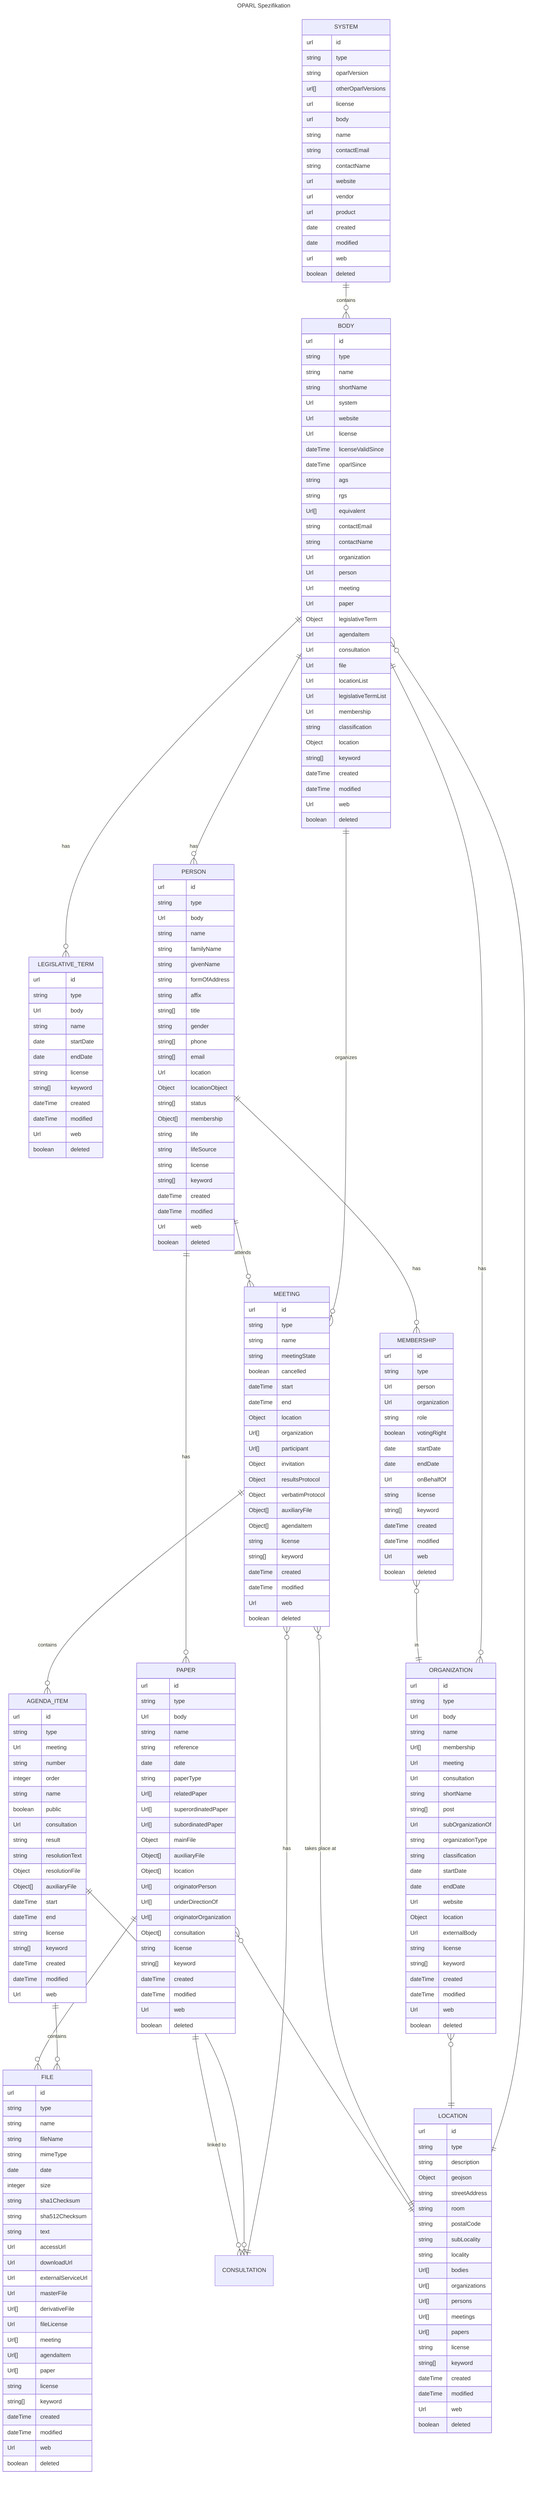 ---
title: OPARL Spezifikation
---

erDiagram
    SYSTEM {
        %% repräsentiert eine OParl-Schnittstelle für eine bestimmte OParl-Version
        url id
        string type
        string oparlVersion
        url[] otherOparlVersions
        url license
        url body
        string name
        string contactEmail
        string contactName
        url website
        url vendor
        url product
        date created
        date modified
        url web
        boolean deleted
}

    BODY {
        %%  eine Körperschaft zu repräsentieren. Eine Körperschaft ist in den meisten Fällen eine Gemeinde, eine Stadt oder ein Landkreis.
        %% hier Stadt München
        url id
        string type
        string name
        string shortName
        Url system
        Url website
        Url license
        dateTime licenseValidSince
        dateTime oparlSince
        string ags
        string rgs
        Url[] equivalent
        string contactEmail
        string contactName
        Url organization
        Url person
        Url meeting
        Url paper
        Object legislativeTerm
        Url agendaItem
        Url consultation
        Url file
        Url locationList
        Url legislativeTermList
        Url membership
        string classification
        Object location
        string[] keyword
        dateTime created
        dateTime modified
        Url web
        boolean deleted
    }

    LEGISLATIVE_TERM {
        %% entspricht Wahlperiode
        url id
        string type
        Url body
        string name
        date startDate
        date endDate
        string license
        string[] keyword
        dateTime created
        dateTime modified
        Url web
        boolean deleted
    }

    ORGANIZATION {
        %% entspricht Gemium --> Stadtrat, beziksauschuss etc.
        url id
        string type
        Url body
        string name
        Url[] membership
        Url meeting
        Url consultation
        string shortName
        string[] post
        Url subOrganizationOf
        string organizationType
        string classification
        date startDate
        date endDate
        Url website
        Object location
        Url externalBody
        string license
        string[] keyword
        dateTime created
        dateTime modified
        Url web
        boolean deleted
    }

    PERSON {
        %% jede Person, die im RIS erwähnt wird
        url id
        string type
        Url body
        string name
        string familyName
        string givenName
        string formOfAddress
        string affix
        string[] title
        string gender
        string[] phone
        string[] email
        Url location
        Object locationObject
        string[] status
        Object[] membership
        string life
        string lifeSource
        string license
        string[] keyword
        dateTime created
        dateTime modified
        Url web
        boolean deleted
    }

    MEMBERSHIP {
        %% Mitglied in Gremium, Vorsitzende,....
        url id
        string type
        Url person
        Url organization
        string role
        boolean votingRight
        date startDate
        date endDate
        Url onBehalfOf
        string license
        string[] keyword
        dateTime created
        dateTime modified
        Url web
        boolean deleted
    }

    MEETING {
        %% primär erstmal Stadtratssitzungen
        url id
        string type
        string name
        string meetingState
        boolean cancelled
        dateTime start
        dateTime end
        Object location
        Url[] organization
        Url[] participant
        Object invitation
        Object resultsProtocol
        Object verbatimProtocol
        Object[] auxiliaryFile
        Object[] agendaItem
        string license
        string[] keyword
        dateTime created
        dateTime modified
        Url web
        boolean deleted
    }

    AGENDA_ITEM {
        %% Tagesordnungspunkt
        url id
        string type
        Url meeting
        string number
        integer order
        string name
        boolean public
        Url consultation
        string result
        string resolutionText
        Object resolutionFile
        Object[] auxiliaryFile
        dateTime start
        dateTime end
        string license
        string[] keyword
        dateTime created
        dateTime modified
        Url web
    }

    PAPER {
        %% entspricht Vorlagen, anträgen, etc.
        url id
        string type
        Url body
        string name
        string reference
        date date
        string paperType
        Url[] relatedPaper
        Url[] superordinatedPaper
        Url[] subordinatedPaper
        Object mainFile
        Object[] auxiliaryFile
        Object[] location
        Url[] originatorPerson
        Url[] underDirectionOf
        Url[] originatorOrganization
        Object[] consultation
        string license
        string[] keyword
        dateTime created
        dateTime modified
        Url web
        boolean deleted
    }

    CONSULTATION {
       %% glaube das gibts so nicht im RIS
    }

    FILE {
        %% Dkumente
        url id
        string type
        string name
        string fileName
        string mimeType
        date date
        integer size
        string sha1Checksum
        string sha512Checksum
        string text
        Url accessUrl
        Url downloadUrl
        Url externalServiceUrl
        Url masterFile
        Url[] derivativeFile
        Url fileLicense
        Url[] meeting
        Url[] agendaItem
        Url[] paper
        string license
        string[] keyword
        dateTime created
        dateTime modified
        Url web
        boolean deleted
    }

    LOCATION {
        %% jegliche Ortsnagbanen, Adresssen, Geodaten etc.
        %% Beschränkung zunächst auf was klar im RIS verllinkt ist z.B. Sitzungsorte. noch keine 
        url id
        string type
        string description
        Object geojson
        string streetAddress
        string room
        string postalCode
        string subLocality
        string locality
        Url[] bodies
        Url[] organizations
        Url[] persons
        Url[] meetings
        Url[] papers
        string license
        string[] keyword
        dateTime created
        dateTime modified
        Url web
        boolean deleted
    }

    SYSTEM ||--o{ BODY : "contains"
    BODY ||--o{ LEGISLATIVE_TERM : "has"
    BODY ||--o{ ORGANIZATION : "has"
    BODY ||--o{ MEETING : "organizes"
    BODY ||--o{ PERSON : "has"
    BODY }o--|| LOCATION : ""

    PERSON ||--o{ MEMBERSHIP : "has"
    PERSON ||--o{ MEETING : "attends"
    MEMBERSHIP }o--|| ORGANIZATION : "in"
    PERSON ||--o{ PAPER : "has"

    ORGANIZATION }o--|| LOCATION : ""

    MEETING ||--o{ AGENDA_ITEM : "contains"
    MEETING }o--|| LOCATION : "takes place at"
    MEETING }o--|| CONSULTATION : "has"

    AGENDA_ITEM ||--o{ FILE : "contains"
    AGENDA_ITEM ||--o{ CONSULTATION : ""
    PAPER ||--o{ CONSULTATION : "linked to"
    PAPER ||--o{ FILE : "has"
    PAPER }o--|| LOCATION : ""
